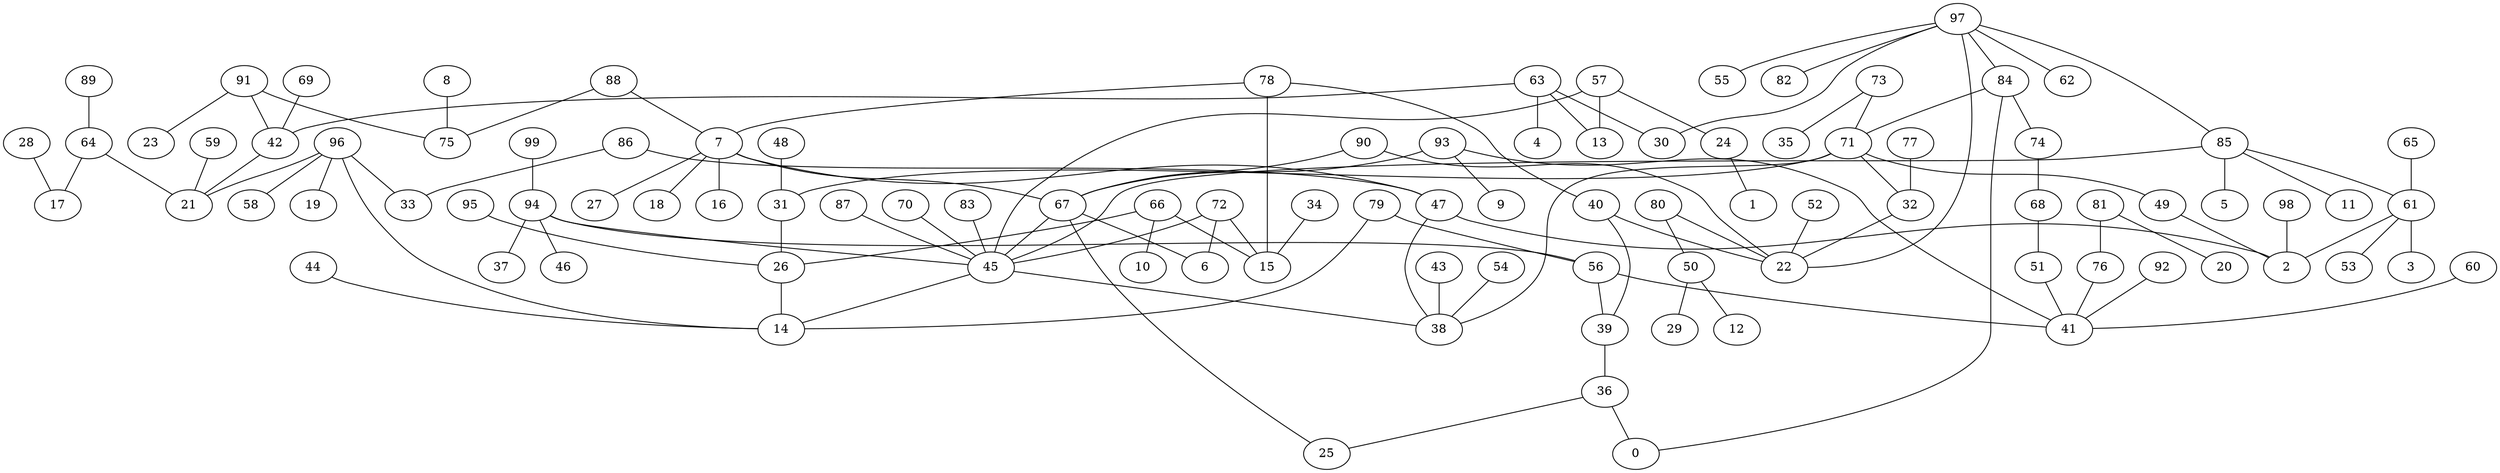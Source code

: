 digraph GG_graph {

subgraph G_graph {
edge [color = black]
"89" -> "64" [dir = none]
"28" -> "17" [dir = none]
"36" -> "25" [dir = none]
"98" -> "2" [dir = none]
"88" -> "75" [dir = none]
"64" -> "17" [dir = none]
"64" -> "21" [dir = none]
"54" -> "38" [dir = none]
"92" -> "41" [dir = none]
"87" -> "45" [dir = none]
"68" -> "51" [dir = none]
"60" -> "41" [dir = none]
"76" -> "41" [dir = none]
"24" -> "1" [dir = none]
"91" -> "23" [dir = none]
"91" -> "75" [dir = none]
"91" -> "42" [dir = none]
"48" -> "31" [dir = none]
"34" -> "15" [dir = none]
"93" -> "9" [dir = none]
"93" -> "67" [dir = none]
"77" -> "32" [dir = none]
"66" -> "10" [dir = none]
"66" -> "15" [dir = none]
"70" -> "45" [dir = none]
"72" -> "6" [dir = none]
"72" -> "45" [dir = none]
"97" -> "62" [dir = none]
"97" -> "55" [dir = none]
"97" -> "82" [dir = none]
"97" -> "30" [dir = none]
"97" -> "22" [dir = none]
"97" -> "85" [dir = none]
"8" -> "75" [dir = none]
"26" -> "14" [dir = none]
"83" -> "45" [dir = none]
"65" -> "61" [dir = none]
"7" -> "18" [dir = none]
"7" -> "16" [dir = none]
"7" -> "27" [dir = none]
"7" -> "47" [dir = none]
"7" -> "67" [dir = none]
"90" -> "22" [dir = none]
"52" -> "22" [dir = none]
"45" -> "38" [dir = none]
"45" -> "14" [dir = none]
"57" -> "24" [dir = none]
"57" -> "13" [dir = none]
"57" -> "45" [dir = none]
"94" -> "37" [dir = none]
"94" -> "56" [dir = none]
"94" -> "46" [dir = none]
"94" -> "45" [dir = none]
"85" -> "5" [dir = none]
"85" -> "11" [dir = none]
"85" -> "61" [dir = none]
"85" -> "45" [dir = none]
"44" -> "14" [dir = none]
"61" -> "3" [dir = none]
"61" -> "53" [dir = none]
"61" -> "2" [dir = none]
"80" -> "50" [dir = none]
"80" -> "22" [dir = none]
"42" -> "21" [dir = none]
"49" -> "2" [dir = none]
"71" -> "31" [dir = none]
"71" -> "32" [dir = none]
"71" -> "38" [dir = none]
"43" -> "38" [dir = none]
"96" -> "58" [dir = none]
"96" -> "19" [dir = none]
"96" -> "21" [dir = none]
"96" -> "33" [dir = none]
"96" -> "14" [dir = none]
"73" -> "35" [dir = none]
"73" -> "71" [dir = none]
"79" -> "14" [dir = none]
"56" -> "39" [dir = none]
"56" -> "41" [dir = none]
"99" -> "94" [dir = none]
"84" -> "0" [dir = none]
"84" -> "74" [dir = none]
"84" -> "71" [dir = none]
"59" -> "21" [dir = none]
"67" -> "25" [dir = none]
"67" -> "45" [dir = none]
"50" -> "12" [dir = none]
"50" -> "29" [dir = none]
"78" -> "15" [dir = none]
"78" -> "7" [dir = none]
"51" -> "41" [dir = none]
"63" -> "4" [dir = none]
"63" -> "13" [dir = none]
"81" -> "20" [dir = none]
"81" -> "76" [dir = none]
"69" -> "42" [dir = none]
"95" -> "26" [dir = none]
"40" -> "22" [dir = none]
"86" -> "33" [dir = none]
"66" -> "26" [dir = none]
"39" -> "36" [dir = none]
"40" -> "39" [dir = none]
"63" -> "30" [dir = none]
"88" -> "7" [dir = none]
"79" -> "56" [dir = none]
"71" -> "49" [dir = none]
"47" -> "2" [dir = none]
"72" -> "15" [dir = none]
"78" -> "40" [dir = none]
"86" -> "47" [dir = none]
"36" -> "0" [dir = none]
"93" -> "41" [dir = none]
"31" -> "26" [dir = none]
"97" -> "84" [dir = none]
"67" -> "6" [dir = none]
"74" -> "68" [dir = none]
"32" -> "22" [dir = none]
"47" -> "38" [dir = none]
"90" -> "67" [dir = none]
"63" -> "42" [dir = none]
}

}
